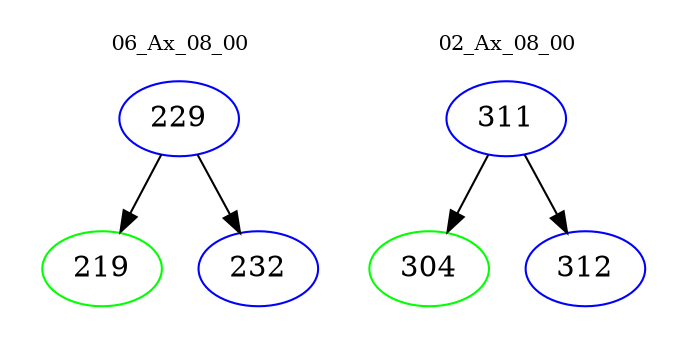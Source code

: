 digraph{
subgraph cluster_0 {
color = white
label = "06_Ax_08_00";
fontsize=10;
T0_229 [label="229", color="blue"]
T0_229 -> T0_219 [color="black"]
T0_219 [label="219", color="green"]
T0_229 -> T0_232 [color="black"]
T0_232 [label="232", color="blue"]
}
subgraph cluster_1 {
color = white
label = "02_Ax_08_00";
fontsize=10;
T1_311 [label="311", color="blue"]
T1_311 -> T1_304 [color="black"]
T1_304 [label="304", color="green"]
T1_311 -> T1_312 [color="black"]
T1_312 [label="312", color="blue"]
}
}
